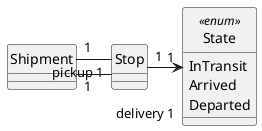 @startuml
hide circle

skinparam linetype ortho

class Shipment {
}

class Stop {
}

class State <<enum>> {
  InTransit
  Arrived
  Departed
}

Shipment "1" -r- "pickup 1" Stop
Shipment "1" -r- "delivery 1" Stop
Stop "1" -r-> "1" State

@enduml